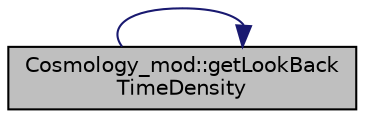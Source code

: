 digraph "Cosmology_mod::getLookBackTimeDensity"
{
 // LATEX_PDF_SIZE
  edge [fontname="Helvetica",fontsize="10",labelfontname="Helvetica",labelfontsize="10"];
  node [fontname="Helvetica",fontsize="10",shape=record];
  rankdir="LR";
  Node1 [label="Cosmology_mod::getLookBack\lTimeDensity",height=0.2,width=0.4,color="black", fillcolor="grey75", style="filled", fontcolor="black",tooltip="Return the differential (w.r.t. z) cosmological lookback time in GYrs at the given redshift for the a..."];
  Node1 -> Node1 [color="midnightblue",fontsize="10",style="solid",fontname="Helvetica"];
}
